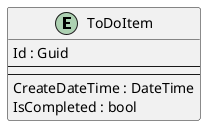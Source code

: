 @startuml

entity ToDoItem {
    Id : Guid
    --
    ' ToDoItemKeyCodePlaceholder
    --
    CreateDateTime : DateTime
    IsCompleted : bool
    ' ToDoItemPropertyCodePlaceholder
}

' EntityCodePlaceholder

' RelationshipCodePlaceholder

@enduml
